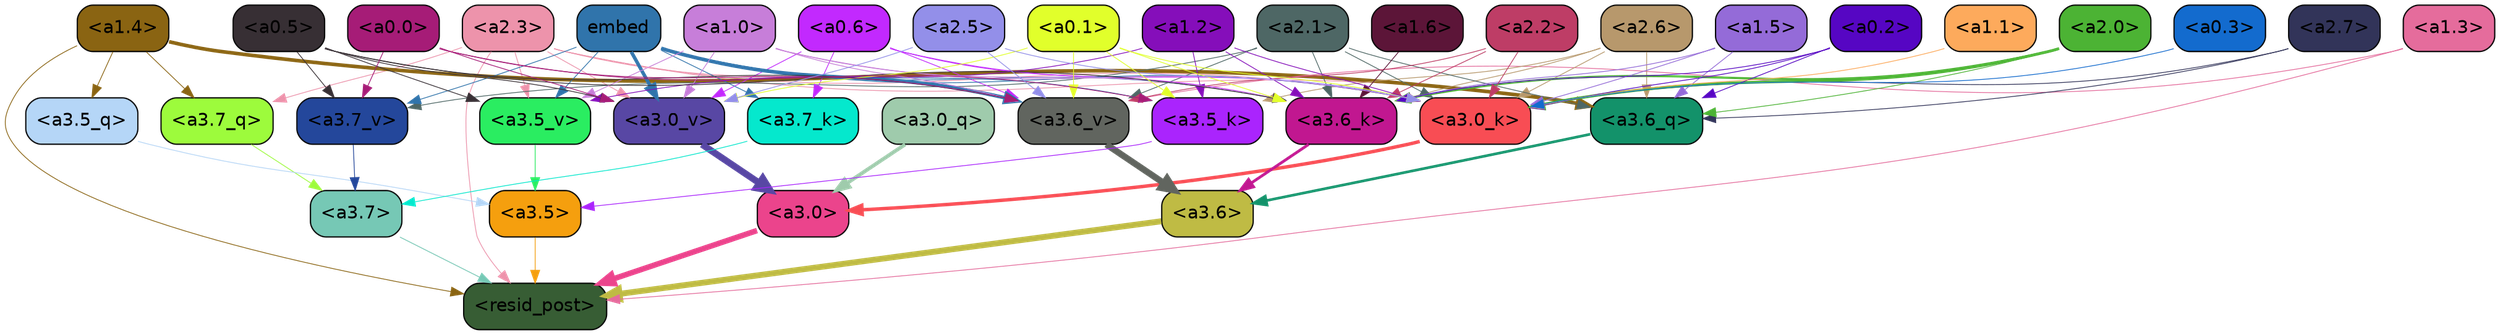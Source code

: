 strict digraph "" {
	graph [bgcolor=transparent,
		layout=dot,
		overlap=false,
		splines=true
	];
	"<a3.7>"	[color=black,
		fillcolor="#76c8b5",
		fontname=Helvetica,
		shape=box,
		style="filled, rounded"];
	"<resid_post>"	[color=black,
		fillcolor="#375d34",
		fontname=Helvetica,
		shape=box,
		style="filled, rounded"];
	"<a3.7>" -> "<resid_post>"	[color="#76c8b5",
		penwidth=0.6239100098609924];
	"<a3.6>"	[color=black,
		fillcolor="#bfbb44",
		fontname=Helvetica,
		shape=box,
		style="filled, rounded"];
	"<a3.6>" -> "<resid_post>"	[color="#bfbb44",
		penwidth=4.569062113761902];
	"<a3.5>"	[color=black,
		fillcolor="#f59f0e",
		fontname=Helvetica,
		shape=box,
		style="filled, rounded"];
	"<a3.5>" -> "<resid_post>"	[color="#f59f0e",
		penwidth=0.6];
	"<a3.0>"	[color=black,
		fillcolor="#eb448c",
		fontname=Helvetica,
		shape=box,
		style="filled, rounded"];
	"<a3.0>" -> "<resid_post>"	[color="#eb448c",
		penwidth=4.283544182777405];
	"<a2.3>"	[color=black,
		fillcolor="#ed93ab",
		fontname=Helvetica,
		shape=box,
		style="filled, rounded"];
	"<a2.3>" -> "<resid_post>"	[color="#ed93ab",
		penwidth=0.6];
	"<a3.7_q>"	[color=black,
		fillcolor="#9dfb3c",
		fontname=Helvetica,
		shape=box,
		style="filled, rounded"];
	"<a2.3>" -> "<a3.7_q>"	[color="#ed93ab",
		penwidth=0.6];
	"<a3.6_q>"	[color=black,
		fillcolor="#13926a",
		fontname=Helvetica,
		shape=box,
		style="filled, rounded"];
	"<a2.3>" -> "<a3.6_q>"	[color="#ed93ab",
		penwidth=0.6];
	"<a3.0_k>"	[color=black,
		fillcolor="#f84d54",
		fontname=Helvetica,
		shape=box,
		style="filled, rounded"];
	"<a2.3>" -> "<a3.0_k>"	[color="#ed93ab",
		penwidth=0.6];
	"<a3.6_v>"	[color=black,
		fillcolor="#61655f",
		fontname=Helvetica,
		shape=box,
		style="filled, rounded"];
	"<a2.3>" -> "<a3.6_v>"	[color="#ed93ab",
		penwidth=0.6];
	"<a3.5_v>"	[color=black,
		fillcolor="#2aed61",
		fontname=Helvetica,
		shape=box,
		style="filled, rounded"];
	"<a2.3>" -> "<a3.5_v>"	[color="#ed93ab",
		penwidth=0.6];
	"<a3.0_v>"	[color=black,
		fillcolor="#5847a4",
		fontname=Helvetica,
		shape=box,
		style="filled, rounded"];
	"<a2.3>" -> "<a3.0_v>"	[color="#ed93ab",
		penwidth=0.6];
	"<a1.4>"	[color=black,
		fillcolor="#8a6412",
		fontname=Helvetica,
		shape=box,
		style="filled, rounded"];
	"<a1.4>" -> "<resid_post>"	[color="#8a6412",
		penwidth=0.6];
	"<a1.4>" -> "<a3.7_q>"	[color="#8a6412",
		penwidth=0.6];
	"<a1.4>" -> "<a3.6_q>"	[color="#8a6412",
		penwidth=2.7934007048606873];
	"<a3.5_q>"	[color=black,
		fillcolor="#b5d6f7",
		fontname=Helvetica,
		shape=box,
		style="filled, rounded"];
	"<a1.4>" -> "<a3.5_q>"	[color="#8a6412",
		penwidth=0.6];
	"<a1.3>"	[color=black,
		fillcolor="#e56c9c",
		fontname=Helvetica,
		shape=box,
		style="filled, rounded"];
	"<a1.3>" -> "<resid_post>"	[color="#e56c9c",
		penwidth=0.6];
	"<a1.3>" -> "<a3.6_v>"	[color="#e56c9c",
		penwidth=0.6];
	"<a3.7_q>" -> "<a3.7>"	[color="#9dfb3c",
		penwidth=0.6];
	"<a3.6_q>" -> "<a3.6>"	[color="#13926a",
		penwidth=2.0347584784030914];
	"<a3.5_q>" -> "<a3.5>"	[color="#b5d6f7",
		penwidth=0.6];
	"<a3.0_q>"	[color=black,
		fillcolor="#9fcbac",
		fontname=Helvetica,
		shape=box,
		style="filled, rounded"];
	"<a3.0_q>" -> "<a3.0>"	[color="#9fcbac",
		penwidth=2.8635367155075073];
	"<a3.7_k>"	[color=black,
		fillcolor="#05e8cd",
		fontname=Helvetica,
		shape=box,
		style="filled, rounded"];
	"<a3.7_k>" -> "<a3.7>"	[color="#05e8cd",
		penwidth=0.6];
	"<a3.6_k>"	[color=black,
		fillcolor="#c11790",
		fontname=Helvetica,
		shape=box,
		style="filled, rounded"];
	"<a3.6_k>" -> "<a3.6>"	[color="#c11790",
		penwidth=2.1760786175727844];
	"<a3.5_k>"	[color=black,
		fillcolor="#aa24fd",
		fontname=Helvetica,
		shape=box,
		style="filled, rounded"];
	"<a3.5_k>" -> "<a3.5>"	[color="#aa24fd",
		penwidth=0.6];
	"<a3.0_k>" -> "<a3.0>"	[color="#f84d54",
		penwidth=2.632905662059784];
	"<a3.7_v>"	[color=black,
		fillcolor="#24479b",
		fontname=Helvetica,
		shape=box,
		style="filled, rounded"];
	"<a3.7_v>" -> "<a3.7>"	[color="#24479b",
		penwidth=0.6];
	"<a3.6_v>" -> "<a3.6>"	[color="#61655f",
		penwidth=4.981305837631226];
	"<a3.5_v>" -> "<a3.5>"	[color="#2aed61",
		penwidth=0.6];
	"<a3.0_v>" -> "<a3.0>"	[color="#5847a4",
		penwidth=5.168330669403076];
	"<a2.7>"	[color=black,
		fillcolor="#323459",
		fontname=Helvetica,
		shape=box,
		style="filled, rounded"];
	"<a2.7>" -> "<a3.6_q>"	[color="#323459",
		penwidth=0.6];
	"<a2.7>" -> "<a3.0_k>"	[color="#323459",
		penwidth=0.6];
	"<a2.6>"	[color=black,
		fillcolor="#b7986c",
		fontname=Helvetica,
		shape=box,
		style="filled, rounded"];
	"<a2.6>" -> "<a3.6_q>"	[color="#b7986c",
		penwidth=0.6];
	"<a2.6>" -> "<a3.6_k>"	[color="#b7986c",
		penwidth=0.6];
	"<a2.6>" -> "<a3.5_k>"	[color="#b7986c",
		penwidth=0.6];
	"<a2.6>" -> "<a3.0_k>"	[color="#b7986c",
		penwidth=0.6];
	"<a2.1>"	[color=black,
		fillcolor="#4e6765",
		fontname=Helvetica,
		shape=box,
		style="filled, rounded"];
	"<a2.1>" -> "<a3.6_q>"	[color="#4e6765",
		penwidth=0.6];
	"<a2.1>" -> "<a3.6_k>"	[color="#4e6765",
		penwidth=0.6];
	"<a2.1>" -> "<a3.0_k>"	[color="#4e6765",
		penwidth=0.6];
	"<a2.1>" -> "<a3.7_v>"	[color="#4e6765",
		penwidth=0.6];
	"<a2.1>" -> "<a3.6_v>"	[color="#4e6765",
		penwidth=0.6];
	"<a2.0>"	[color=black,
		fillcolor="#4cb334",
		fontname=Helvetica,
		shape=box,
		style="filled, rounded"];
	"<a2.0>" -> "<a3.6_q>"	[color="#4cb334",
		penwidth=0.6];
	"<a2.0>" -> "<a3.6_k>"	[color="#4cb334",
		penwidth=1.6382827460765839];
	"<a2.0>" -> "<a3.0_k>"	[color="#4cb334",
		penwidth=2.161143198609352];
	"<a1.5>"	[color=black,
		fillcolor="#946bd8",
		fontname=Helvetica,
		shape=box,
		style="filled, rounded"];
	"<a1.5>" -> "<a3.6_q>"	[color="#946bd8",
		penwidth=0.6];
	"<a1.5>" -> "<a3.6_k>"	[color="#946bd8",
		penwidth=0.6];
	"<a1.5>" -> "<a3.0_k>"	[color="#946bd8",
		penwidth=0.6];
	"<a0.2>"	[color=black,
		fillcolor="#5606c3",
		fontname=Helvetica,
		shape=box,
		style="filled, rounded"];
	"<a0.2>" -> "<a3.6_q>"	[color="#5606c3",
		penwidth=0.6];
	"<a0.2>" -> "<a3.6_k>"	[color="#5606c3",
		penwidth=0.6];
	"<a0.2>" -> "<a3.0_k>"	[color="#5606c3",
		penwidth=0.6];
	"<a0.6>"	[color=black,
		fillcolor="#c229fe",
		fontname=Helvetica,
		shape=box,
		style="filled, rounded"];
	"<a0.6>" -> "<a3.7_k>"	[color="#c229fe",
		penwidth=0.6];
	"<a0.6>" -> "<a3.6_k>"	[color="#c229fe",
		penwidth=0.6];
	"<a0.6>" -> "<a3.0_k>"	[color="#c229fe",
		penwidth=0.6];
	"<a0.6>" -> "<a3.6_v>"	[color="#c229fe",
		penwidth=0.6];
	"<a0.6>" -> "<a3.0_v>"	[color="#c229fe",
		penwidth=0.6];
	embed	[color=black,
		fillcolor="#3074ab",
		fontname=Helvetica,
		shape=box,
		style="filled, rounded"];
	embed -> "<a3.7_k>"	[color="#3074ab",
		penwidth=0.6];
	embed -> "<a3.6_k>"	[color="#3074ab",
		penwidth=0.6];
	embed -> "<a3.5_k>"	[color="#3074ab",
		penwidth=0.6];
	embed -> "<a3.0_k>"	[color="#3074ab",
		penwidth=0.6];
	embed -> "<a3.7_v>"	[color="#3074ab",
		penwidth=0.6];
	embed -> "<a3.6_v>"	[color="#3074ab",
		penwidth=2.7825746536254883];
	embed -> "<a3.5_v>"	[color="#3074ab",
		penwidth=0.6];
	embed -> "<a3.0_v>"	[color="#3074ab",
		penwidth=2.6950180530548096];
	"<a2.2>"	[color=black,
		fillcolor="#be3d66",
		fontname=Helvetica,
		shape=box,
		style="filled, rounded"];
	"<a2.2>" -> "<a3.6_k>"	[color="#be3d66",
		penwidth=0.6];
	"<a2.2>" -> "<a3.0_k>"	[color="#be3d66",
		penwidth=0.6];
	"<a2.2>" -> "<a3.6_v>"	[color="#be3d66",
		penwidth=0.6];
	"<a1.6>"	[color=black,
		fillcolor="#5c1538",
		fontname=Helvetica,
		shape=box,
		style="filled, rounded"];
	"<a1.6>" -> "<a3.6_k>"	[color="#5c1538",
		penwidth=0.6];
	"<a1.2>"	[color=black,
		fillcolor="#850eba",
		fontname=Helvetica,
		shape=box,
		style="filled, rounded"];
	"<a1.2>" -> "<a3.6_k>"	[color="#850eba",
		penwidth=0.6];
	"<a1.2>" -> "<a3.5_k>"	[color="#850eba",
		penwidth=0.6];
	"<a1.2>" -> "<a3.0_k>"	[color="#850eba",
		penwidth=0.6];
	"<a1.2>" -> "<a3.5_v>"	[color="#850eba",
		penwidth=0.6];
	"<a1.0>"	[color=black,
		fillcolor="#c77ed9",
		fontname=Helvetica,
		shape=box,
		style="filled, rounded"];
	"<a1.0>" -> "<a3.6_k>"	[color="#c77ed9",
		penwidth=0.6];
	"<a1.0>" -> "<a3.0_k>"	[color="#c77ed9",
		penwidth=0.6];
	"<a1.0>" -> "<a3.6_v>"	[color="#c77ed9",
		penwidth=0.6];
	"<a1.0>" -> "<a3.5_v>"	[color="#c77ed9",
		penwidth=0.6];
	"<a1.0>" -> "<a3.0_v>"	[color="#c77ed9",
		penwidth=0.6];
	"<a0.5>"	[color=black,
		fillcolor="#372f34",
		fontname=Helvetica,
		shape=box,
		style="filled, rounded"];
	"<a0.5>" -> "<a3.6_k>"	[color="#372f34",
		penwidth=0.6];
	"<a0.5>" -> "<a3.7_v>"	[color="#372f34",
		penwidth=0.6];
	"<a0.5>" -> "<a3.6_v>"	[color="#372f34",
		penwidth=0.6];
	"<a0.5>" -> "<a3.5_v>"	[color="#372f34",
		penwidth=0.6];
	"<a0.5>" -> "<a3.0_v>"	[color="#372f34",
		penwidth=0.6];
	"<a0.1>"	[color=black,
		fillcolor="#e1ff2b",
		fontname=Helvetica,
		shape=box,
		style="filled, rounded"];
	"<a0.1>" -> "<a3.6_k>"	[color="#e1ff2b",
		penwidth=0.6];
	"<a0.1>" -> "<a3.5_k>"	[color="#e1ff2b",
		penwidth=0.6];
	"<a0.1>" -> "<a3.0_k>"	[color="#e1ff2b",
		penwidth=0.6];
	"<a0.1>" -> "<a3.6_v>"	[color="#e1ff2b",
		penwidth=0.6];
	"<a0.1>" -> "<a3.0_v>"	[color="#e1ff2b",
		penwidth=0.6];
	"<a0.0>"	[color=black,
		fillcolor="#a61c77",
		fontname=Helvetica,
		shape=box,
		style="filled, rounded"];
	"<a0.0>" -> "<a3.5_k>"	[color="#a61c77",
		penwidth=0.6];
	"<a0.0>" -> "<a3.7_v>"	[color="#a61c77",
		penwidth=0.6];
	"<a0.0>" -> "<a3.6_v>"	[color="#a61c77",
		penwidth=0.6];
	"<a0.0>" -> "<a3.0_v>"	[color="#a61c77",
		penwidth=0.6];
	"<a2.5>"	[color=black,
		fillcolor="#938fe9",
		fontname=Helvetica,
		shape=box,
		style="filled, rounded"];
	"<a2.5>" -> "<a3.0_k>"	[color="#938fe9",
		penwidth=0.6];
	"<a2.5>" -> "<a3.6_v>"	[color="#938fe9",
		penwidth=0.6];
	"<a2.5>" -> "<a3.0_v>"	[color="#938fe9",
		penwidth=0.6];
	"<a1.1>"	[color=black,
		fillcolor="#fdaa5c",
		fontname=Helvetica,
		shape=box,
		style="filled, rounded"];
	"<a1.1>" -> "<a3.0_k>"	[color="#fdaa5c",
		penwidth=0.6];
	"<a0.3>"	[color=black,
		fillcolor="#136bce",
		fontname=Helvetica,
		shape=box,
		style="filled, rounded"];
	"<a0.3>" -> "<a3.0_k>"	[color="#136bce",
		penwidth=0.6];
}
